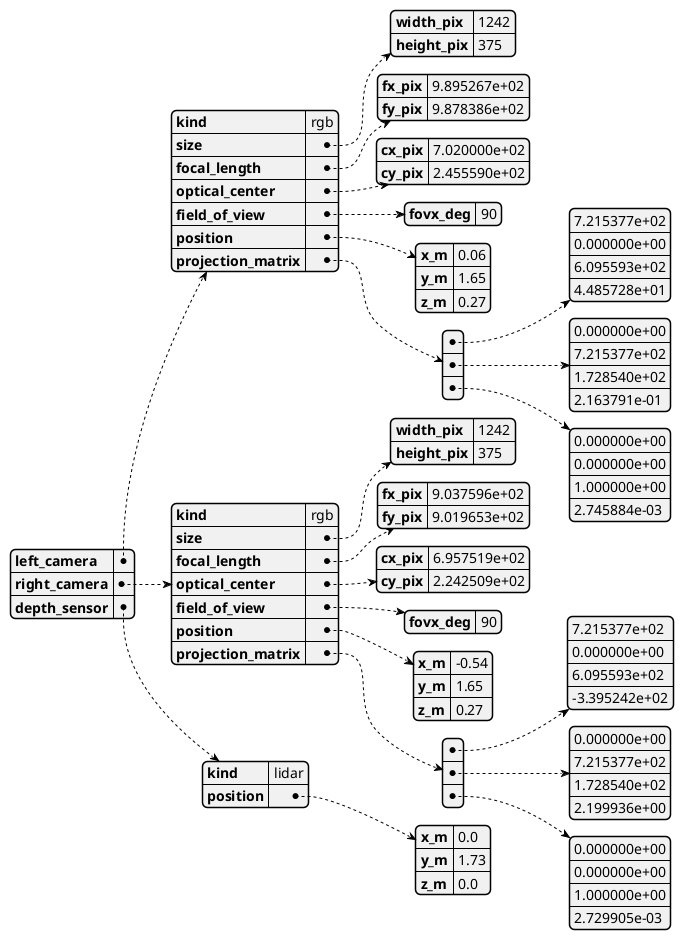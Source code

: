 @startjson "import-parameter-json"
{
    "left_camera" : {
        "kind":"rgb",
        "size" : {
            "width_pix" : 1242,
            "height_pix" : 375
        }
        ,
        "focal_length" : {
            "fx_pix" : 9.895267e+02,
            "fy_pix" : 9.878386e+02
        }
        ,
        "optical_center" : {
            "cx_pix" : 7.020000e+02,
            "cy_pix" : 2.455590e+02
        }
        ,
        "field_of_view" : {
            "fovx_deg" : 90
        }
        ,
        "position" : {
            "x_m" : 0.06,
            "y_m" : 1.65,
            "z_m" : 0.27
        }
        ,
        "projection_matrix" : [
        [7.215377e+02, 0.000000e+00, 6.095593e+02, 4.485728e+01],
        [0.000000e+00, 7.215377e+02, 1.728540e+02, 2.163791e-01],
        [0.000000e+00, 0.000000e+00, 1.000000e+00, 2.745884e-03]
        ]
    }
    ,
    "right_camera" : {
        "kind":"rgb",
        "size" : {
            "width_pix" : 1242,
            "height_pix" : 375
        }
        ,
        "focal_length" : {
            "fx_pix" : 9.037596e+02,
            "fy_pix" : 9.019653e+02
        }
        ,
        "optical_center" : {
            "cx_pix" : 6.957519e+02,
            "cy_pix" : 2.242509e+02
        }
        ,
        "field_of_view" : {
            "fovx_deg" : 90
        }
        ,
        "position" : {
            "x_m" : -0.54,
            "y_m" : 1.65,
            "z_m" : 0.27
        }
        ,
        "projection_matrix" : [
        [7.215377e+02, 0.000000e+00, 6.095593e+02, -3.395242e+02],
        [0.000000e+00, 7.215377e+02, 1.728540e+02, 2.199936e+00],
        [0.000000e+00, 0.000000e+00, 1.000000e+00, 2.729905e-03]
        ]
    }
    ,

    "depth_sensor" : {
        "kind":"lidar",
        "position" : {
            "x_m" : 0.0,
            "y_m" : 1.73,
            "z_m" : 0.0
        }
    }
}
@endjson